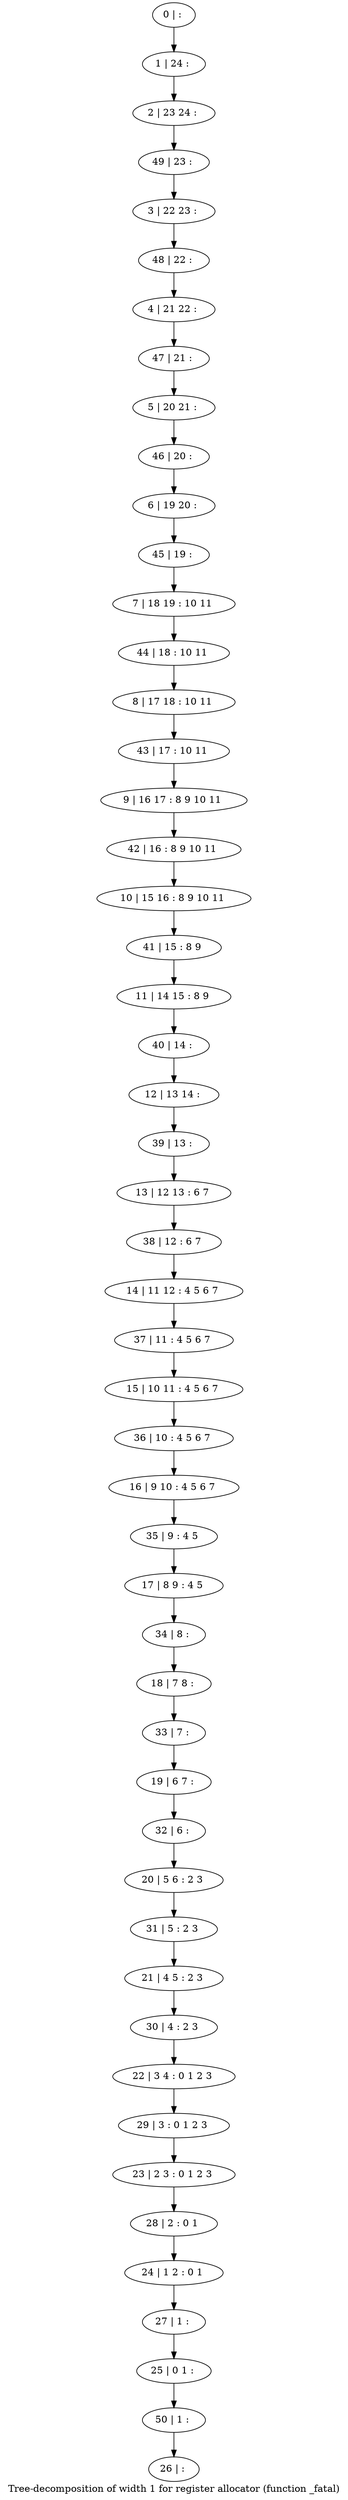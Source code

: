 digraph G {
graph [label="Tree-decomposition of width 1 for register allocator (function _fatal)"]
0[label="0 | : "];
1[label="1 | 24 : "];
2[label="2 | 23 24 : "];
3[label="3 | 22 23 : "];
4[label="4 | 21 22 : "];
5[label="5 | 20 21 : "];
6[label="6 | 19 20 : "];
7[label="7 | 18 19 : 10 11 "];
8[label="8 | 17 18 : 10 11 "];
9[label="9 | 16 17 : 8 9 10 11 "];
10[label="10 | 15 16 : 8 9 10 11 "];
11[label="11 | 14 15 : 8 9 "];
12[label="12 | 13 14 : "];
13[label="13 | 12 13 : 6 7 "];
14[label="14 | 11 12 : 4 5 6 7 "];
15[label="15 | 10 11 : 4 5 6 7 "];
16[label="16 | 9 10 : 4 5 6 7 "];
17[label="17 | 8 9 : 4 5 "];
18[label="18 | 7 8 : "];
19[label="19 | 6 7 : "];
20[label="20 | 5 6 : 2 3 "];
21[label="21 | 4 5 : 2 3 "];
22[label="22 | 3 4 : 0 1 2 3 "];
23[label="23 | 2 3 : 0 1 2 3 "];
24[label="24 | 1 2 : 0 1 "];
25[label="25 | 0 1 : "];
26[label="26 | : "];
27[label="27 | 1 : "];
28[label="28 | 2 : 0 1 "];
29[label="29 | 3 : 0 1 2 3 "];
30[label="30 | 4 : 2 3 "];
31[label="31 | 5 : 2 3 "];
32[label="32 | 6 : "];
33[label="33 | 7 : "];
34[label="34 | 8 : "];
35[label="35 | 9 : 4 5 "];
36[label="36 | 10 : 4 5 6 7 "];
37[label="37 | 11 : 4 5 6 7 "];
38[label="38 | 12 : 6 7 "];
39[label="39 | 13 : "];
40[label="40 | 14 : "];
41[label="41 | 15 : 8 9 "];
42[label="42 | 16 : 8 9 10 11 "];
43[label="43 | 17 : 10 11 "];
44[label="44 | 18 : 10 11 "];
45[label="45 | 19 : "];
46[label="46 | 20 : "];
47[label="47 | 21 : "];
48[label="48 | 22 : "];
49[label="49 | 23 : "];
50[label="50 | 1 : "];
0->1 ;
1->2 ;
27->25 ;
24->27 ;
28->24 ;
23->28 ;
29->23 ;
22->29 ;
30->22 ;
21->30 ;
31->21 ;
20->31 ;
32->20 ;
19->32 ;
33->19 ;
18->33 ;
34->18 ;
17->34 ;
35->17 ;
16->35 ;
36->16 ;
15->36 ;
37->15 ;
14->37 ;
38->14 ;
13->38 ;
39->13 ;
12->39 ;
40->12 ;
11->40 ;
41->11 ;
10->41 ;
42->10 ;
9->42 ;
43->9 ;
8->43 ;
44->8 ;
7->44 ;
45->7 ;
6->45 ;
46->6 ;
5->46 ;
47->5 ;
4->47 ;
48->4 ;
3->48 ;
49->3 ;
2->49 ;
50->26 ;
25->50 ;
}
